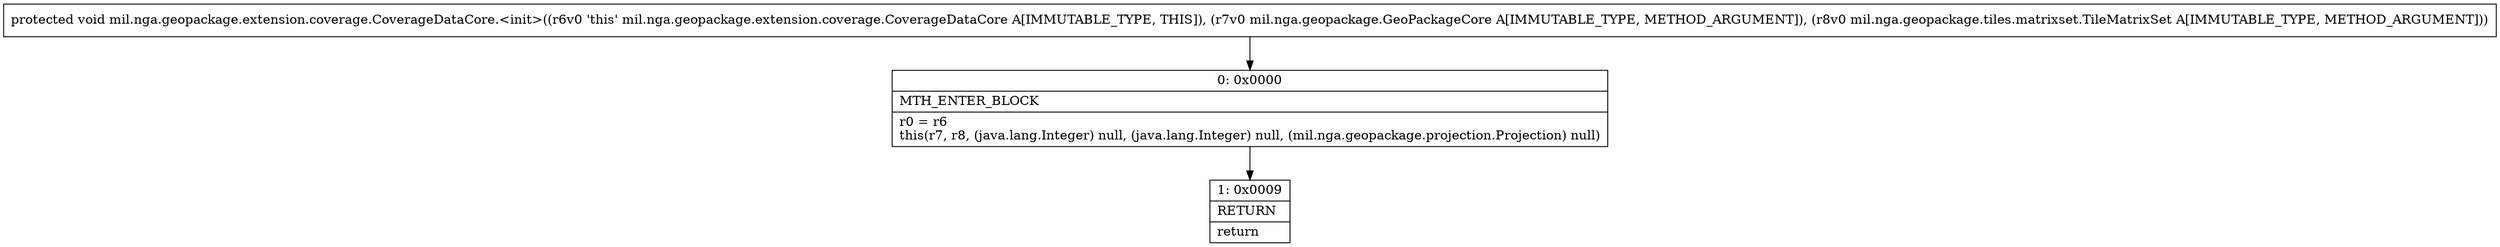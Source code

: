 digraph "CFG formil.nga.geopackage.extension.coverage.CoverageDataCore.\<init\>(Lmil\/nga\/geopackage\/GeoPackageCore;Lmil\/nga\/geopackage\/tiles\/matrixset\/TileMatrixSet;)V" {
Node_0 [shape=record,label="{0\:\ 0x0000|MTH_ENTER_BLOCK\l|r0 = r6\lthis(r7, r8, (java.lang.Integer) null, (java.lang.Integer) null, (mil.nga.geopackage.projection.Projection) null)\l}"];
Node_1 [shape=record,label="{1\:\ 0x0009|RETURN\l|return\l}"];
MethodNode[shape=record,label="{protected void mil.nga.geopackage.extension.coverage.CoverageDataCore.\<init\>((r6v0 'this' mil.nga.geopackage.extension.coverage.CoverageDataCore A[IMMUTABLE_TYPE, THIS]), (r7v0 mil.nga.geopackage.GeoPackageCore A[IMMUTABLE_TYPE, METHOD_ARGUMENT]), (r8v0 mil.nga.geopackage.tiles.matrixset.TileMatrixSet A[IMMUTABLE_TYPE, METHOD_ARGUMENT])) }"];
MethodNode -> Node_0;
Node_0 -> Node_1;
}

